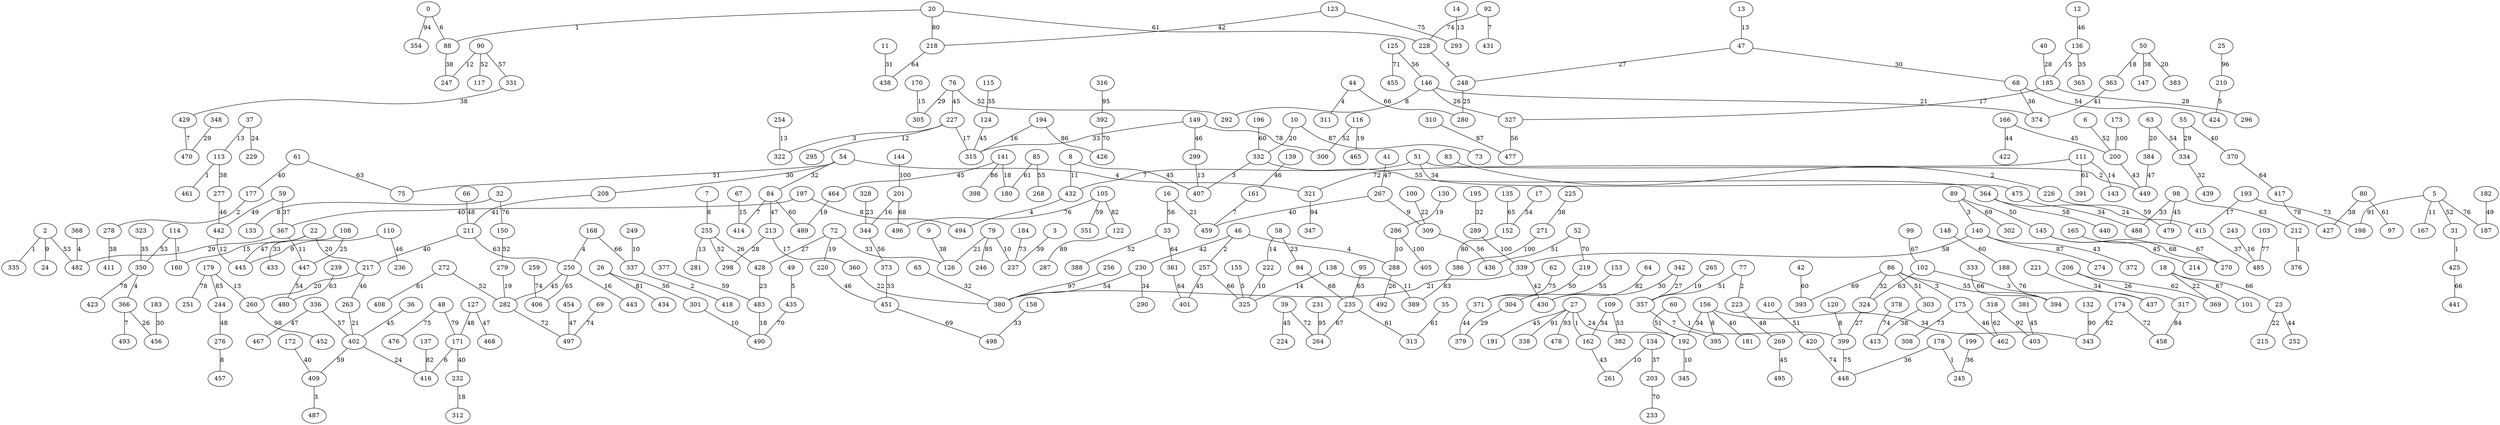 graph {
  0 [label="0"];
  2 [label="2"];
  3 [label="3"];
  5 [label="5"];
  6 [label="6"];
  7 [label="7"];
  8 [label="8"];
  9 [label="9"];
  10 [label="10"];
  11 [label="11"];
  12 [label="12"];
  13 [label="13"];
  14 [label="14"];
  16 [label="16"];
  17 [label="17"];
  18 [label="18"];
  20 [label="20"];
  22 [label="22"];
  23 [label="23"];
  24 [label="24"];
  25 [label="25"];
  26 [label="26"];
  27 [label="27"];
  31 [label="31"];
  32 [label="32"];
  33 [label="33"];
  35 [label="35"];
  36 [label="36"];
  37 [label="37"];
  39 [label="39"];
  40 [label="40"];
  41 [label="41"];
  42 [label="42"];
  44 [label="44"];
  46 [label="46"];
  47 [label="47"];
  48 [label="48"];
  49 [label="49"];
  50 [label="50"];
  51 [label="51"];
  52 [label="52"];
  54 [label="54"];
  55 [label="55"];
  58 [label="58"];
  59 [label="59"];
  60 [label="60"];
  61 [label="61"];
  62 [label="62"];
  63 [label="63"];
  64 [label="64"];
  65 [label="65"];
  66 [label="66"];
  67 [label="67"];
  68 [label="68"];
  69 [label="69"];
  72 [label="72"];
  73 [label="73"];
  75 [label="75"];
  76 [label="76"];
  77 [label="77"];
  79 [label="79"];
  80 [label="80"];
  83 [label="83"];
  84 [label="84"];
  85 [label="85"];
  86 [label="86"];
  88 [label="88"];
  89 [label="89"];
  90 [label="90"];
  92 [label="92"];
  94 [label="94"];
  95 [label="95"];
  97 [label="97"];
  98 [label="98"];
  99 [label="99"];
  100 [label="100"];
  101 [label="101"];
  102 [label="102"];
  103 [label="103"];
  105 [label="105"];
  108 [label="108"];
  109 [label="109"];
  110 [label="110"];
  111 [label="111"];
  113 [label="113"];
  114 [label="114"];
  115 [label="115"];
  116 [label="116"];
  117 [label="117"];
  120 [label="120"];
  122 [label="122"];
  123 [label="123"];
  124 [label="124"];
  125 [label="125"];
  126 [label="126"];
  127 [label="127"];
  130 [label="130"];
  132 [label="132"];
  133 [label="133"];
  134 [label="134"];
  135 [label="135"];
  136 [label="136"];
  137 [label="137"];
  138 [label="138"];
  139 [label="139"];
  140 [label="140"];
  141 [label="141"];
  143 [label="143"];
  144 [label="144"];
  145 [label="145"];
  146 [label="146"];
  147 [label="147"];
  148 [label="148"];
  149 [label="149"];
  150 [label="150"];
  152 [label="152"];
  153 [label="153"];
  155 [label="155"];
  156 [label="156"];
  158 [label="158"];
  160 [label="160"];
  161 [label="161"];
  162 [label="162"];
  165 [label="165"];
  166 [label="166"];
  167 [label="167"];
  168 [label="168"];
  170 [label="170"];
  171 [label="171"];
  172 [label="172"];
  173 [label="173"];
  174 [label="174"];
  175 [label="175"];
  177 [label="177"];
  178 [label="178"];
  179 [label="179"];
  180 [label="180"];
  181 [label="181"];
  182 [label="182"];
  183 [label="183"];
  184 [label="184"];
  185 [label="185"];
  187 [label="187"];
  188 [label="188"];
  191 [label="191"];
  192 [label="192"];
  193 [label="193"];
  194 [label="194"];
  195 [label="195"];
  196 [label="196"];
  197 [label="197"];
  198 [label="198"];
  199 [label="199"];
  200 [label="200"];
  201 [label="201"];
  203 [label="203"];
  206 [label="206"];
  208 [label="208"];
  210 [label="210"];
  211 [label="211"];
  212 [label="212"];
  213 [label="213"];
  214 [label="214"];
  215 [label="215"];
  217 [label="217"];
  218 [label="218"];
  219 [label="219"];
  220 [label="220"];
  221 [label="221"];
  222 [label="222"];
  223 [label="223"];
  224 [label="224"];
  225 [label="225"];
  226 [label="226"];
  227 [label="227"];
  228 [label="228"];
  229 [label="229"];
  230 [label="230"];
  231 [label="231"];
  232 [label="232"];
  233 [label="233"];
  235 [label="235"];
  236 [label="236"];
  237 [label="237"];
  239 [label="239"];
  243 [label="243"];
  244 [label="244"];
  245 [label="245"];
  246 [label="246"];
  247 [label="247"];
  248 [label="248"];
  249 [label="249"];
  250 [label="250"];
  251 [label="251"];
  252 [label="252"];
  254 [label="254"];
  255 [label="255"];
  256 [label="256"];
  257 [label="257"];
  259 [label="259"];
  260 [label="260"];
  261 [label="261"];
  263 [label="263"];
  264 [label="264"];
  265 [label="265"];
  267 [label="267"];
  268 [label="268"];
  269 [label="269"];
  270 [label="270"];
  271 [label="271"];
  272 [label="272"];
  274 [label="274"];
  276 [label="276"];
  277 [label="277"];
  278 [label="278"];
  279 [label="279"];
  280 [label="280"];
  281 [label="281"];
  282 [label="282"];
  286 [label="286"];
  287 [label="287"];
  288 [label="288"];
  289 [label="289"];
  290 [label="290"];
  292 [label="292"];
  293 [label="293"];
  295 [label="295"];
  296 [label="296"];
  298 [label="298"];
  299 [label="299"];
  300 [label="300"];
  301 [label="301"];
  302 [label="302"];
  303 [label="303"];
  304 [label="304"];
  305 [label="305"];
  308 [label="308"];
  309 [label="309"];
  310 [label="310"];
  311 [label="311"];
  312 [label="312"];
  313 [label="313"];
  315 [label="315"];
  316 [label="316"];
  317 [label="317"];
  318 [label="318"];
  321 [label="321"];
  322 [label="322"];
  323 [label="323"];
  324 [label="324"];
  325 [label="325"];
  327 [label="327"];
  328 [label="328"];
  331 [label="331"];
  332 [label="332"];
  333 [label="333"];
  334 [label="334"];
  335 [label="335"];
  336 [label="336"];
  337 [label="337"];
  338 [label="338"];
  339 [label="339"];
  342 [label="342"];
  343 [label="343"];
  344 [label="344"];
  345 [label="345"];
  347 [label="347"];
  348 [label="348"];
  350 [label="350"];
  351 [label="351"];
  354 [label="354"];
  357 [label="357"];
  360 [label="360"];
  361 [label="361"];
  363 [label="363"];
  364 [label="364"];
  365 [label="365"];
  366 [label="366"];
  367 [label="367"];
  368 [label="368"];
  369 [label="369"];
  370 [label="370"];
  371 [label="371"];
  372 [label="372"];
  373 [label="373"];
  374 [label="374"];
  376 [label="376"];
  377 [label="377"];
  378 [label="378"];
  379 [label="379"];
  380 [label="380"];
  381 [label="381"];
  382 [label="382"];
  383 [label="383"];
  384 [label="384"];
  386 [label="386"];
  388 [label="388"];
  389 [label="389"];
  391 [label="391"];
  392 [label="392"];
  393 [label="393"];
  394 [label="394"];
  395 [label="395"];
  398 [label="398"];
  399 [label="399"];
  401 [label="401"];
  402 [label="402"];
  403 [label="403"];
  405 [label="405"];
  406 [label="406"];
  407 [label="407"];
  408 [label="408"];
  409 [label="409"];
  410 [label="410"];
  411 [label="411"];
  413 [label="413"];
  414 [label="414"];
  415 [label="415"];
  416 [label="416"];
  417 [label="417"];
  418 [label="418"];
  420 [label="420"];
  422 [label="422"];
  423 [label="423"];
  424 [label="424"];
  425 [label="425"];
  426 [label="426"];
  427 [label="427"];
  428 [label="428"];
  429 [label="429"];
  430 [label="430"];
  431 [label="431"];
  432 [label="432"];
  433 [label="433"];
  434 [label="434"];
  435 [label="435"];
  436 [label="436"];
  437 [label="437"];
  438 [label="438"];
  439 [label="439"];
  440 [label="440"];
  441 [label="441"];
  442 [label="442"];
  443 [label="443"];
  445 [label="445"];
  447 [label="447"];
  448 [label="448"];
  449 [label="449"];
  451 [label="451"];
  452 [label="452"];
  454 [label="454"];
  455 [label="455"];
  456 [label="456"];
  457 [label="457"];
  458 [label="458"];
  459 [label="459"];
  461 [label="461"];
  462 [label="462"];
  464 [label="464"];
  465 [label="465"];
  467 [label="467"];
  468 [label="468"];
  470 [label="470"];
  475 [label="475"];
  476 [label="476"];
  477 [label="477"];
  478 [label="478"];
  479 [label="479"];
  480 [label="480"];
  482 [label="482"];
  483 [label="483"];
  485 [label="485"];
  487 [label="487"];
  488 [label="488"];
  489 [label="489"];
  490 [label="490"];
  492 [label="492"];
  493 [label="493"];
  494 [label="494"];
  495 [label="495"];
  496 [label="496"];
  497 [label="497"];
  498 [label="498"];
  0 -- 88 [label="6"];
  0 -- 354 [label="94"];
  2 -- 335 [label="1"];
  2 -- 482 [label="53"];
  2 -- 24 [label="9"];
  3 -- 237 [label="39"];
  5 -- 31 [label="52"];
  5 -- 187 [label="76"];
  5 -- 167 [label="11"];
  5 -- 198 [label="91"];
  6 -- 200 [label="52"];
  7 -- 255 [label="8"];
  8 -- 432 [label="11"];
  8 -- 407 [label="45"];
  9 -- 126 [label="38"];
  10 -- 332 [label="20"];
  10 -- 73 [label="87"];
  11 -- 438 [label="31"];
  12 -- 136 [label="46"];
  13 -- 47 [label="13"];
  14 -- 293 [label="13"];
  16 -- 459 [label="21"];
  16 -- 33 [label="56"];
  17 -- 152 [label="54"];
  18 -- 101 [label="67"];
  18 -- 23 [label="66"];
  18 -- 369 [label="22"];
  20 -- 88 [label="1"];
  20 -- 218 [label="80"];
  20 -- 228 [label="61"];
  22 -- 217 [label="20"];
  22 -- 160 [label="15"];
  22 -- 445 [label="47"];
  23 -- 215 [label="22"];
  23 -- 252 [label="44"];
  25 -- 210 [label="96"];
  26 -- 301 [label="56"];
  26 -- 434 [label="81"];
  27 -- 192 [label="24"];
  27 -- 162 [label="1"];
  27 -- 338 [label="91"];
  27 -- 478 [label="93"];
  27 -- 191 [label="45"];
  31 -- 425 [label="1"];
  32 -- 133 [label="8"];
  32 -- 150 [label="76"];
  33 -- 361 [label="64"];
  33 -- 388 [label="52"];
  35 -- 313 [label="61"];
  36 -- 402 [label="45"];
  37 -- 113 [label="13"];
  37 -- 229 [label="24"];
  39 -- 224 [label="45"];
  39 -- 264 [label="72"];
  40 -- 185 [label="28"];
  41 -- 267 [label="47"];
  42 -- 393 [label="60"];
  44 -- 311 [label="4"];
  44 -- 280 [label="66"];
  46 -- 257 [label="2"];
  46 -- 230 [label="42"];
  46 -- 288 [label="4"];
  47 -- 248 [label="27"];
  47 -- 68 [label="30"];
  48 -- 171 [label="79"];
  48 -- 476 [label="75"];
  49 -- 435 [label="5"];
  50 -- 383 [label="20"];
  50 -- 147 [label="38"];
  50 -- 363 [label="18"];
  51 -- 475 [label="34"];
  51 -- 432 [label="7"];
  51 -- 449 [label="2"];
  52 -- 219 [label="70"];
  52 -- 436 [label="51"];
  54 -- 321 [label="4"];
  54 -- 208 [label="30"];
  54 -- 75 [label="51"];
  54 -- 84 [label="32"];
  55 -- 334 [label="29"];
  55 -- 370 [label="40"];
  58 -- 94 [label="23"];
  58 -- 222 [label="14"];
  59 -- 367 [label="37"];
  59 -- 442 [label="49"];
  60 -- 192 [label="51"];
  60 -- 399 [label="1"];
  61 -- 177 [label="40"];
  61 -- 75 [label="63"];
  62 -- 371 [label="75"];
  63 -- 384 [label="20"];
  63 -- 334 [label="54"];
  64 -- 430 [label="82"];
  65 -- 380 [label="32"];
  66 -- 211 [label="48"];
  67 -- 414 [label="15"];
  68 -- 424 [label="54"];
  68 -- 374 [label="36"];
  69 -- 497 [label="74"];
  72 -- 126 [label="33"];
  72 -- 220 [label="19"];
  72 -- 428 [label="27"];
  76 -- 292 [label="52"];
  76 -- 227 [label="45"];
  76 -- 305 [label="29"];
  77 -- 357 [label="51"];
  77 -- 223 [label="2"];
  79 -- 237 [label="10"];
  79 -- 246 [label="85"];
  79 -- 126 [label="21"];
  80 -- 427 [label="38"];
  80 -- 97 [label="61"];
  83 -- 226 [label="2"];
  84 -- 213 [label="47"];
  84 -- 414 [label="7"];
  84 -- 489 [label="60"];
  85 -- 180 [label="61"];
  85 -- 268 [label="55"];
  86 -- 175 [label="3"];
  86 -- 303 [label="51"];
  86 -- 394 [label="55"];
  86 -- 324 [label="32"];
  86 -- 393 [label="69"];
  88 -- 247 [label="38"];
  89 -- 145 [label="50"];
  89 -- 140 [label="3"];
  89 -- 302 [label="69"];
  90 -- 331 [label="57"];
  90 -- 247 [label="12"];
  90 -- 117 [label="52"];
  92 -- 228 [label="74"];
  92 -- 431 [label="7"];
  94 -- 235 [label="68"];
  95 -- 235 [label="65"];
  98 -- 488 [label="33"];
  98 -- 212 [label="63"];
  98 -- 479 [label="45"];
  99 -- 102 [label="67"];
  100 -- 309 [label="22"];
  102 -- 437 [label="3"];
  102 -- 324 [label="63"];
  103 -- 485 [label="77"];
  105 -- 351 [label="59"];
  105 -- 122 [label="82"];
  105 -- 496 [label="76"];
  108 -- 447 [label="25"];
  108 -- 433 [label="33"];
  109 -- 162 [label="34"];
  109 -- 382 [label="53"];
  110 -- 445 [label="9"];
  110 -- 236 [label="46"];
  111 -- 143 [label="14"];
  111 -- 321 [label="72"];
  111 -- 391 [label="61"];
  113 -- 461 [label="1"];
  113 -- 277 [label="38"];
  114 -- 350 [label="53"];
  114 -- 160 [label="1"];
  115 -- 124 [label="35"];
  116 -- 465 [label="19"];
  116 -- 300 [label="52"];
  120 -- 399 [label="8"];
  122 -- 287 [label="89"];
  123 -- 218 [label="42"];
  123 -- 293 [label="75"];
  124 -- 315 [label="45"];
  125 -- 455 [label="71"];
  125 -- 146 [label="56"];
  127 -- 468 [label="47"];
  127 -- 171 [label="48"];
  130 -- 286 [label="19"];
  132 -- 343 [label="90"];
  134 -- 261 [label="10"];
  134 -- 203 [label="37"];
  135 -- 152 [label="65"];
  136 -- 365 [label="35"];
  136 -- 185 [label="15"];
  137 -- 416 [label="82"];
  138 -- 325 [label="14"];
  138 -- 389 [label="11"];
  139 -- 161 [label="46"];
  140 -- 339 [label="58"];
  140 -- 372 [label="43"];
  140 -- 274 [label="87"];
  141 -- 398 [label="86"];
  141 -- 180 [label="18"];
  141 -- 464 [label="45"];
  144 -- 201 [label="100"];
  145 -- 270 [label="68"];
  145 -- 214 [label="45"];
  146 -- 374 [label="21"];
  146 -- 292 [label="8"];
  146 -- 327 [label="26"];
  148 -- 188 [label="60"];
  149 -- 315 [label="33"];
  149 -- 299 [label="46"];
  149 -- 300 [label="78"];
  150 -- 279 [label="52"];
  152 -- 386 [label="80"];
  153 -- 304 [label="55"];
  155 -- 325 [label="5"];
  156 -- 192 [label="34"];
  156 -- 181 [label="40"];
  156 -- 395 [label="8"];
  156 -- 343 [label="34"];
  158 -- 498 [label="33"];
  161 -- 459 [label="7"];
  162 -- 261 [label="43"];
  165 -- 270 [label="67"];
  166 -- 422 [label="44"];
  166 -- 200 [label="45"];
  168 -- 250 [label="4"];
  168 -- 337 [label="66"];
  170 -- 305 [label="15"];
  171 -- 232 [label="40"];
  171 -- 416 [label="6"];
  172 -- 409 [label="40"];
  173 -- 200 [label="100"];
  174 -- 458 [label="72"];
  174 -- 343 [label="82"];
  175 -- 308 [label="73"];
  175 -- 462 [label="46"];
  177 -- 278 [label="2"];
  178 -- 448 [label="36"];
  178 -- 245 [label="1"];
  179 -- 244 [label="85"];
  179 -- 251 [label="78"];
  179 -- 260 [label="13"];
  182 -- 187 [label="49"];
  183 -- 456 [label="30"];
  184 -- 237 [label="73"];
  185 -- 296 [label="28"];
  185 -- 327 [label="17"];
  188 -- 394 [label="76"];
  192 -- 345 [label="10"];
  193 -- 198 [label="73"];
  193 -- 415 [label="17"];
  194 -- 426 [label="86"];
  194 -- 315 [label="16"];
  195 -- 289 [label="32"];
  196 -- 332 [label="60"];
  197 -- 367 [label="40"];
  197 -- 494 [label="8"];
  199 -- 245 [label="36"];
  200 -- 449 [label="43"];
  201 -- 344 [label="16"];
  201 -- 496 [label="68"];
  203 -- 233 [label="70"];
  206 -- 369 [label="62"];
  206 -- 317 [label="26"];
  208 -- 211 [label="41"];
  210 -- 424 [label="5"];
  211 -- 217 [label="40"];
  211 -- 250 [label="63"];
  212 -- 376 [label="1"];
  213 -- 298 [label="28"];
  213 -- 360 [label="17"];
  217 -- 260 [label="20"];
  217 -- 263 [label="46"];
  218 -- 438 [label="64"];
  219 -- 371 [label="50"];
  220 -- 451 [label="46"];
  221 -- 437 [label="34"];
  222 -- 325 [label="10"];
  223 -- 269 [label="48"];
  225 -- 271 [label="38"];
  226 -- 479 [label="59"];
  227 -- 295 [label="12"];
  227 -- 322 [label="3"];
  227 -- 315 [label="17"];
  228 -- 248 [label="5"];
  230 -- 290 [label="34"];
  230 -- 380 [label="54"];
  231 -- 264 [label="95"];
  232 -- 312 [label="18"];
  235 -- 264 [label="67"];
  235 -- 313 [label="61"];
  239 -- 480 [label="63"];
  243 -- 485 [label="16"];
  244 -- 276 [label="48"];
  248 -- 280 [label="25"];
  249 -- 337 [label="10"];
  250 -- 282 [label="45"];
  250 -- 443 [label="16"];
  250 -- 406 [label="65"];
  254 -- 322 [label="13"];
  255 -- 428 [label="26"];
  255 -- 281 [label="13"];
  255 -- 298 [label="52"];
  256 -- 380 [label="97"];
  257 -- 325 [label="66"];
  257 -- 401 [label="45"];
  259 -- 406 [label="74"];
  260 -- 452 [label="98"];
  263 -- 402 [label="21"];
  265 -- 357 [label="19"];
  267 -- 309 [label="9"];
  267 -- 459 [label="40"];
  269 -- 495 [label="45"];
  271 -- 386 [label="100"];
  272 -- 282 [label="52"];
  272 -- 408 [label="61"];
  276 -- 457 [label="8"];
  277 -- 442 [label="46"];
  278 -- 411 [label="38"];
  279 -- 282 [label="19"];
  282 -- 497 [label="72"];
  286 -- 405 [label="100"];
  286 -- 288 [label="10"];
  288 -- 492 [label="26"];
  289 -- 339 [label="100"];
  299 -- 407 [label="13"];
  301 -- 490 [label="10"];
  303 -- 413 [label="38"];
  304 -- 379 [label="29"];
  309 -- 436 [label="56"];
  310 -- 477 [label="87"];
  316 -- 392 [label="95"];
  317 -- 458 [label="84"];
  318 -- 462 [label="62"];
  318 -- 403 [label="92"];
  321 -- 347 [label="94"];
  323 -- 350 [label="35"];
  324 -- 399 [label="27"];
  327 -- 477 [label="56"];
  328 -- 344 [label="23"];
  331 -- 429 [label="38"];
  332 -- 407 [label="3"];
  332 -- 364 [label="55"];
  333 -- 394 [label="66"];
  334 -- 439 [label="32"];
  336 -- 467 [label="47"];
  336 -- 402 [label="57"];
  337 -- 418 [label="2"];
  339 -- 380 [label="21"];
  339 -- 430 [label="42"];
  342 -- 430 [label="30"];
  342 -- 357 [label="27"];
  344 -- 373 [label="56"];
  348 -- 470 [label="29"];
  350 -- 366 [label="4"];
  350 -- 423 [label="78"];
  357 -- 395 [label="7"];
  360 -- 380 [label="22"];
  361 -- 401 [label="64"];
  363 -- 374 [label="41"];
  364 -- 440 [label="58"];
  364 -- 415 [label="24"];
  366 -- 456 [label="26"];
  366 -- 493 [label="7"];
  367 -- 447 [label="11"];
  367 -- 482 [label="29"];
  368 -- 482 [label="4"];
  370 -- 417 [label="64"];
  371 -- 379 [label="44"];
  373 -- 451 [label="33"];
  377 -- 483 [label="59"];
  378 -- 413 [label="74"];
  381 -- 403 [label="45"];
  384 -- 449 [label="47"];
  386 -- 389 [label="83"];
  392 -- 426 [label="70"];
  399 -- 448 [label="75"];
  402 -- 409 [label="59"];
  402 -- 416 [label="24"];
  409 -- 487 [label="3"];
  410 -- 420 [label="51"];
  415 -- 485 [label="37"];
  417 -- 427 [label="78"];
  420 -- 448 [label="74"];
  425 -- 441 [label="66"];
  428 -- 483 [label="23"];
  429 -- 470 [label="7"];
  432 -- 494 [label="4"];
  435 -- 490 [label="70"];
  442 -- 445 [label="12"];
  447 -- 480 [label="54"];
  451 -- 498 [label="69"];
  454 -- 497 [label="47"];
  464 -- 489 [label="19"];
  475 -- 488 [label="34"];
  483 -- 490 [label="18"];
}
